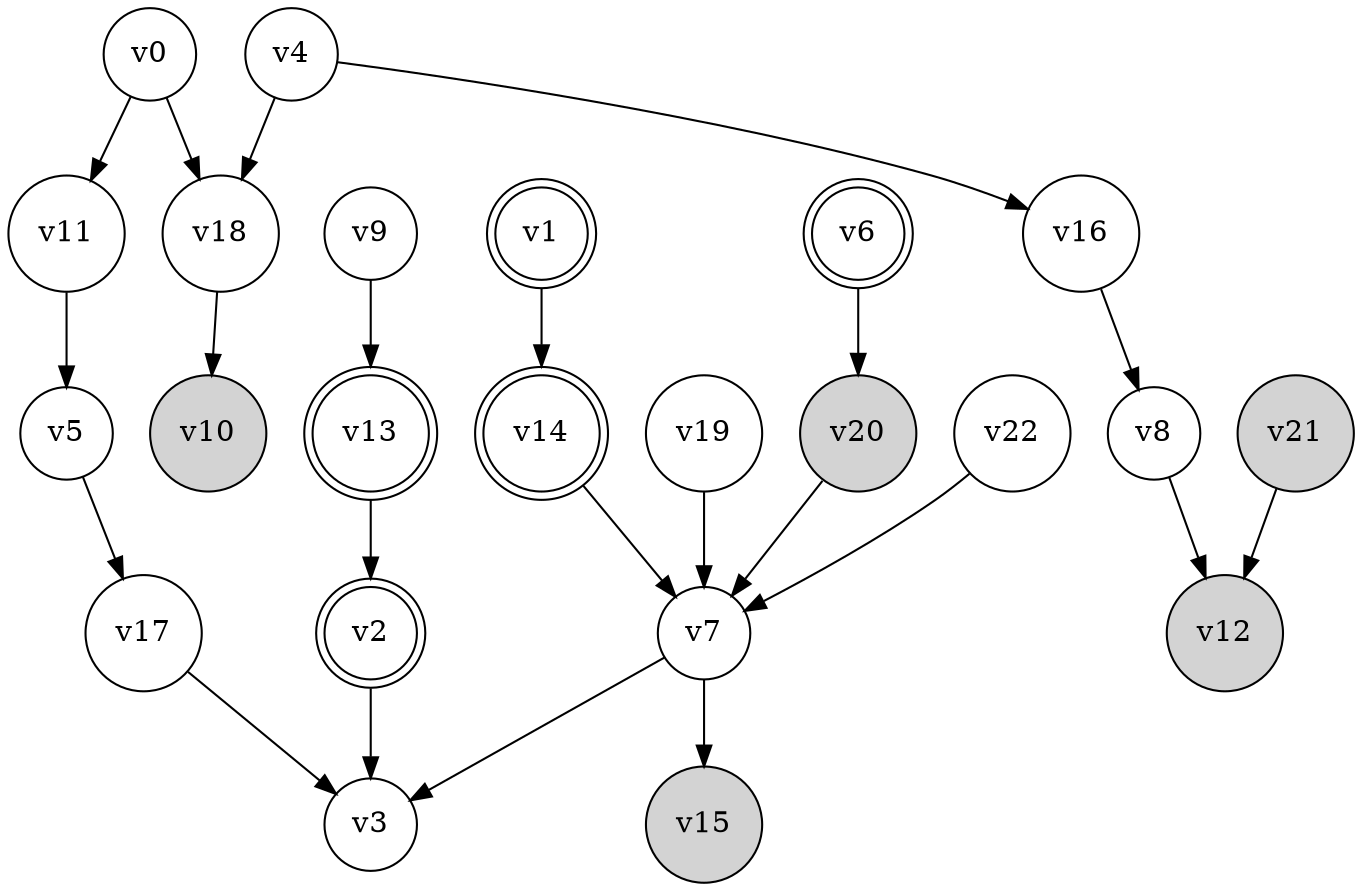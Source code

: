 digraph {
	rankdir=TD
	v0 [shape=circle]
	v1 [shape=doublecircle]
	v2 [shape=doublecircle]
	v3 [shape=circle]
	v4 [shape=circle]
	v5 [shape=circle]
	v6 [shape=doublecircle]
	v7 [shape=circle]
	v8 [shape=circle]
	v9 [shape=circle]
	v10 [shape=circle style=filled]
	v11 [shape=circle]
	v12 [shape=circle style=filled]
	v13 [shape=doublecircle]
	v14 [shape=doublecircle]
	v15 [shape=circle style=filled]
	v16 [shape=circle]
	v17 [shape=circle]
	v18 [shape=circle]
	v19 [shape=circle]
	v20 [shape=circle style=filled]
	v21 [shape=circle style=filled]
	v22 [shape=circle]
	v0 -> v11
	v0 -> v18
	v1 -> v14
	v2 -> v3
	v4 -> v16
	v4 -> v18
	v5 -> v17
	v6 -> v20
	v7 -> v3
	v7 -> v15
	v8 -> v12
	v9 -> v13
	v11 -> v5
	v13 -> v2
	v14 -> v7
	v16 -> v8
	v17 -> v3
	v18 -> v10
	v19 -> v7
	v20 -> v7
	v21 -> v12
	v22 -> v7
}
